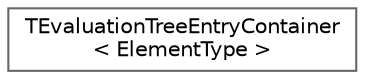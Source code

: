 digraph "Graphical Class Hierarchy"
{
 // INTERACTIVE_SVG=YES
 // LATEX_PDF_SIZE
  bgcolor="transparent";
  edge [fontname=Helvetica,fontsize=10,labelfontname=Helvetica,labelfontsize=10];
  node [fontname=Helvetica,fontsize=10,shape=box,height=0.2,width=0.4];
  rankdir="LR";
  Node0 [id="Node000000",label="TEvaluationTreeEntryContainer\l\< ElementType \>",height=0.2,width=0.4,color="grey40", fillcolor="white", style="filled",URL="$df/d5b/structTEvaluationTreeEntryContainer.html",tooltip="Sub-divided container type that allocates smaller 'buckets' of capacity within a single allocation."];
}

